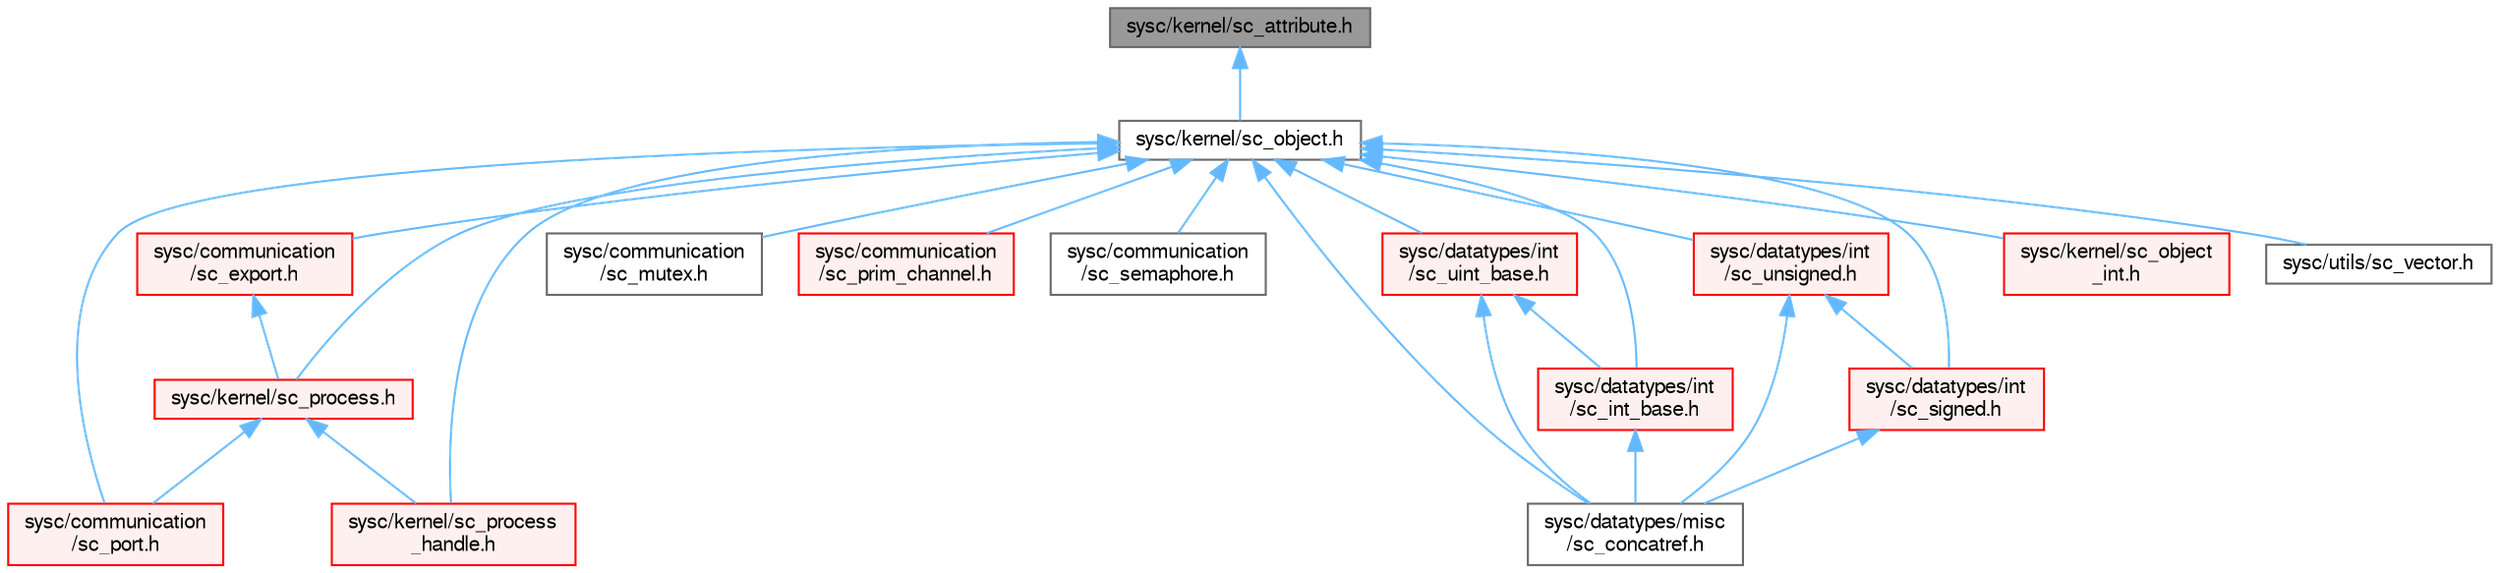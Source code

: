 digraph "sysc/kernel/sc_attribute.h"
{
 // LATEX_PDF_SIZE
  bgcolor="transparent";
  edge [fontname=FreeSans,fontsize=10,labelfontname=FreeSans,labelfontsize=10];
  node [fontname=FreeSans,fontsize=10,shape=box,height=0.2,width=0.4];
  Node1 [id="Node000001",label="sysc/kernel/sc_attribute.h",height=0.2,width=0.4,color="gray40", fillcolor="grey60", style="filled", fontcolor="black",tooltip=" "];
  Node1 -> Node2 [id="edge1_Node000001_Node000002",dir="back",color="steelblue1",style="solid",tooltip=" "];
  Node2 [id="Node000002",label="sysc/kernel/sc_object.h",height=0.2,width=0.4,color="grey40", fillcolor="white", style="filled",URL="$a00380.html",tooltip=" "];
  Node2 -> Node3 [id="edge2_Node000002_Node000003",dir="back",color="steelblue1",style="solid",tooltip=" "];
  Node3 [id="Node000003",label="sysc/communication\l/sc_export.h",height=0.2,width=0.4,color="red", fillcolor="#FFF0F0", style="filled",URL="$a00317.html",tooltip=" "];
  Node3 -> Node4 [id="edge3_Node000003_Node000004",dir="back",color="steelblue1",style="solid",tooltip=" "];
  Node4 [id="Node000004",label="sysc/kernel/sc_process.h",height=0.2,width=0.4,color="red", fillcolor="#FFF0F0", style="filled",URL="$a00437.html",tooltip=" "];
  Node4 -> Node5 [id="edge4_Node000004_Node000005",dir="back",color="steelblue1",style="solid",tooltip=" "];
  Node5 [id="Node000005",label="sysc/communication\l/sc_port.h",height=0.2,width=0.4,color="red", fillcolor="#FFF0F0", style="filled",URL="$a00281.html",tooltip=" "];
  Node4 -> Node31 [id="edge5_Node000004_Node000031",dir="back",color="steelblue1",style="solid",tooltip=" "];
  Node31 [id="Node000031",label="sysc/kernel/sc_process\l_handle.h",height=0.2,width=0.4,color="red", fillcolor="#FFF0F0", style="filled",URL="$a00329.html",tooltip=" "];
  Node2 -> Node37 [id="edge6_Node000002_Node000037",dir="back",color="steelblue1",style="solid",tooltip=" "];
  Node37 [id="Node000037",label="sysc/communication\l/sc_mutex.h",height=0.2,width=0.4,color="grey40", fillcolor="white", style="filled",URL="$a00284.html",tooltip=" "];
  Node2 -> Node5 [id="edge7_Node000002_Node000005",dir="back",color="steelblue1",style="solid",tooltip=" "];
  Node2 -> Node77 [id="edge8_Node000002_Node000077",dir="back",color="steelblue1",style="solid",tooltip=" "];
  Node77 [id="Node000077",label="sysc/communication\l/sc_prim_channel.h",height=0.2,width=0.4,color="red", fillcolor="#FFF0F0", style="filled",URL="$a00242.html",tooltip=" "];
  Node2 -> Node38 [id="edge9_Node000002_Node000038",dir="back",color="steelblue1",style="solid",tooltip=" "];
  Node38 [id="Node000038",label="sysc/communication\l/sc_semaphore.h",height=0.2,width=0.4,color="grey40", fillcolor="white", style="filled",URL="$a00251.html",tooltip=" "];
  Node2 -> Node65 [id="edge10_Node000002_Node000065",dir="back",color="steelblue1",style="solid",tooltip=" "];
  Node65 [id="Node000065",label="sysc/datatypes/int\l/sc_int_base.h",height=0.2,width=0.4,color="red", fillcolor="#FFF0F0", style="filled",URL="$a00191.html",tooltip=" "];
  Node65 -> Node62 [id="edge11_Node000065_Node000062",dir="back",color="steelblue1",style="solid",tooltip=" "];
  Node62 [id="Node000062",label="sysc/datatypes/misc\l/sc_concatref.h",height=0.2,width=0.4,color="grey40", fillcolor="white", style="filled",URL="$a00026.html",tooltip=" "];
  Node2 -> Node70 [id="edge12_Node000002_Node000070",dir="back",color="steelblue1",style="solid",tooltip=" "];
  Node70 [id="Node000070",label="sysc/datatypes/int\l/sc_signed.h",height=0.2,width=0.4,color="red", fillcolor="#FFF0F0", style="filled",URL="$a00128.html",tooltip=" "];
  Node70 -> Node62 [id="edge13_Node000070_Node000062",dir="back",color="steelblue1",style="solid",tooltip=" "];
  Node2 -> Node73 [id="edge14_Node000002_Node000073",dir="back",color="steelblue1",style="solid",tooltip=" "];
  Node73 [id="Node000073",label="sysc/datatypes/int\l/sc_uint_base.h",height=0.2,width=0.4,color="red", fillcolor="#FFF0F0", style="filled",URL="$a00158.html",tooltip=" "];
  Node73 -> Node65 [id="edge15_Node000073_Node000065",dir="back",color="steelblue1",style="solid",tooltip=" "];
  Node73 -> Node62 [id="edge16_Node000073_Node000062",dir="back",color="steelblue1",style="solid",tooltip=" "];
  Node2 -> Node75 [id="edge17_Node000002_Node000075",dir="back",color="steelblue1",style="solid",tooltip=" "];
  Node75 [id="Node000075",label="sysc/datatypes/int\l/sc_unsigned.h",height=0.2,width=0.4,color="red", fillcolor="#FFF0F0", style="filled",URL="$a00176.html",tooltip=" "];
  Node75 -> Node70 [id="edge18_Node000075_Node000070",dir="back",color="steelblue1",style="solid",tooltip=" "];
  Node75 -> Node62 [id="edge19_Node000075_Node000062",dir="back",color="steelblue1",style="solid",tooltip=" "];
  Node2 -> Node62 [id="edge20_Node000002_Node000062",dir="back",color="steelblue1",style="solid",tooltip=" "];
  Node2 -> Node15 [id="edge21_Node000002_Node000015",dir="back",color="steelblue1",style="solid",tooltip=" "];
  Node15 [id="Node000015",label="sysc/kernel/sc_object\l_int.h",height=0.2,width=0.4,color="red", fillcolor="#FFF0F0", style="filled",URL="$a00407.html",tooltip=" "];
  Node2 -> Node4 [id="edge22_Node000002_Node000004",dir="back",color="steelblue1",style="solid",tooltip=" "];
  Node2 -> Node31 [id="edge23_Node000002_Node000031",dir="back",color="steelblue1",style="solid",tooltip=" "];
  Node2 -> Node81 [id="edge24_Node000002_Node000081",dir="back",color="steelblue1",style="solid",tooltip=" "];
  Node81 [id="Node000081",label="sysc/utils/sc_vector.h",height=0.2,width=0.4,color="grey40", fillcolor="white", style="filled",URL="$a00194.html",tooltip=" "];
}
